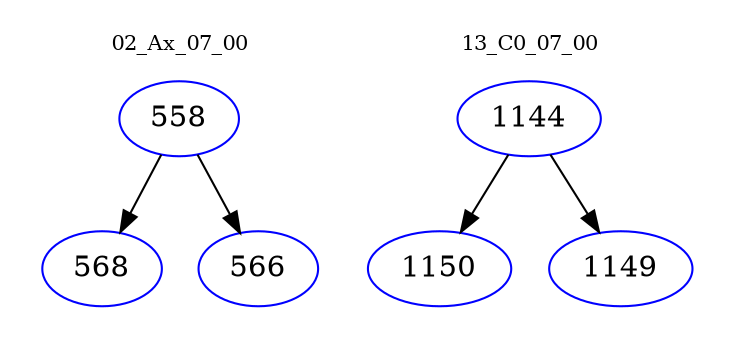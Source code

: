 digraph{
subgraph cluster_0 {
color = white
label = "02_Ax_07_00";
fontsize=10;
T0_558 [label="558", color="blue"]
T0_558 -> T0_568 [color="black"]
T0_568 [label="568", color="blue"]
T0_558 -> T0_566 [color="black"]
T0_566 [label="566", color="blue"]
}
subgraph cluster_1 {
color = white
label = "13_C0_07_00";
fontsize=10;
T1_1144 [label="1144", color="blue"]
T1_1144 -> T1_1150 [color="black"]
T1_1150 [label="1150", color="blue"]
T1_1144 -> T1_1149 [color="black"]
T1_1149 [label="1149", color="blue"]
}
}
